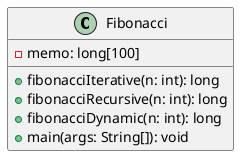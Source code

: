 @startuml Fibonacci

class Fibonacci {
  + fibonacciIterative(n: int): long
  + fibonacciRecursive(n: int): long
  + fibonacciDynamic(n: int): long
  - memo: long[100]
  + main(args: String[]): void
}

@enduml
